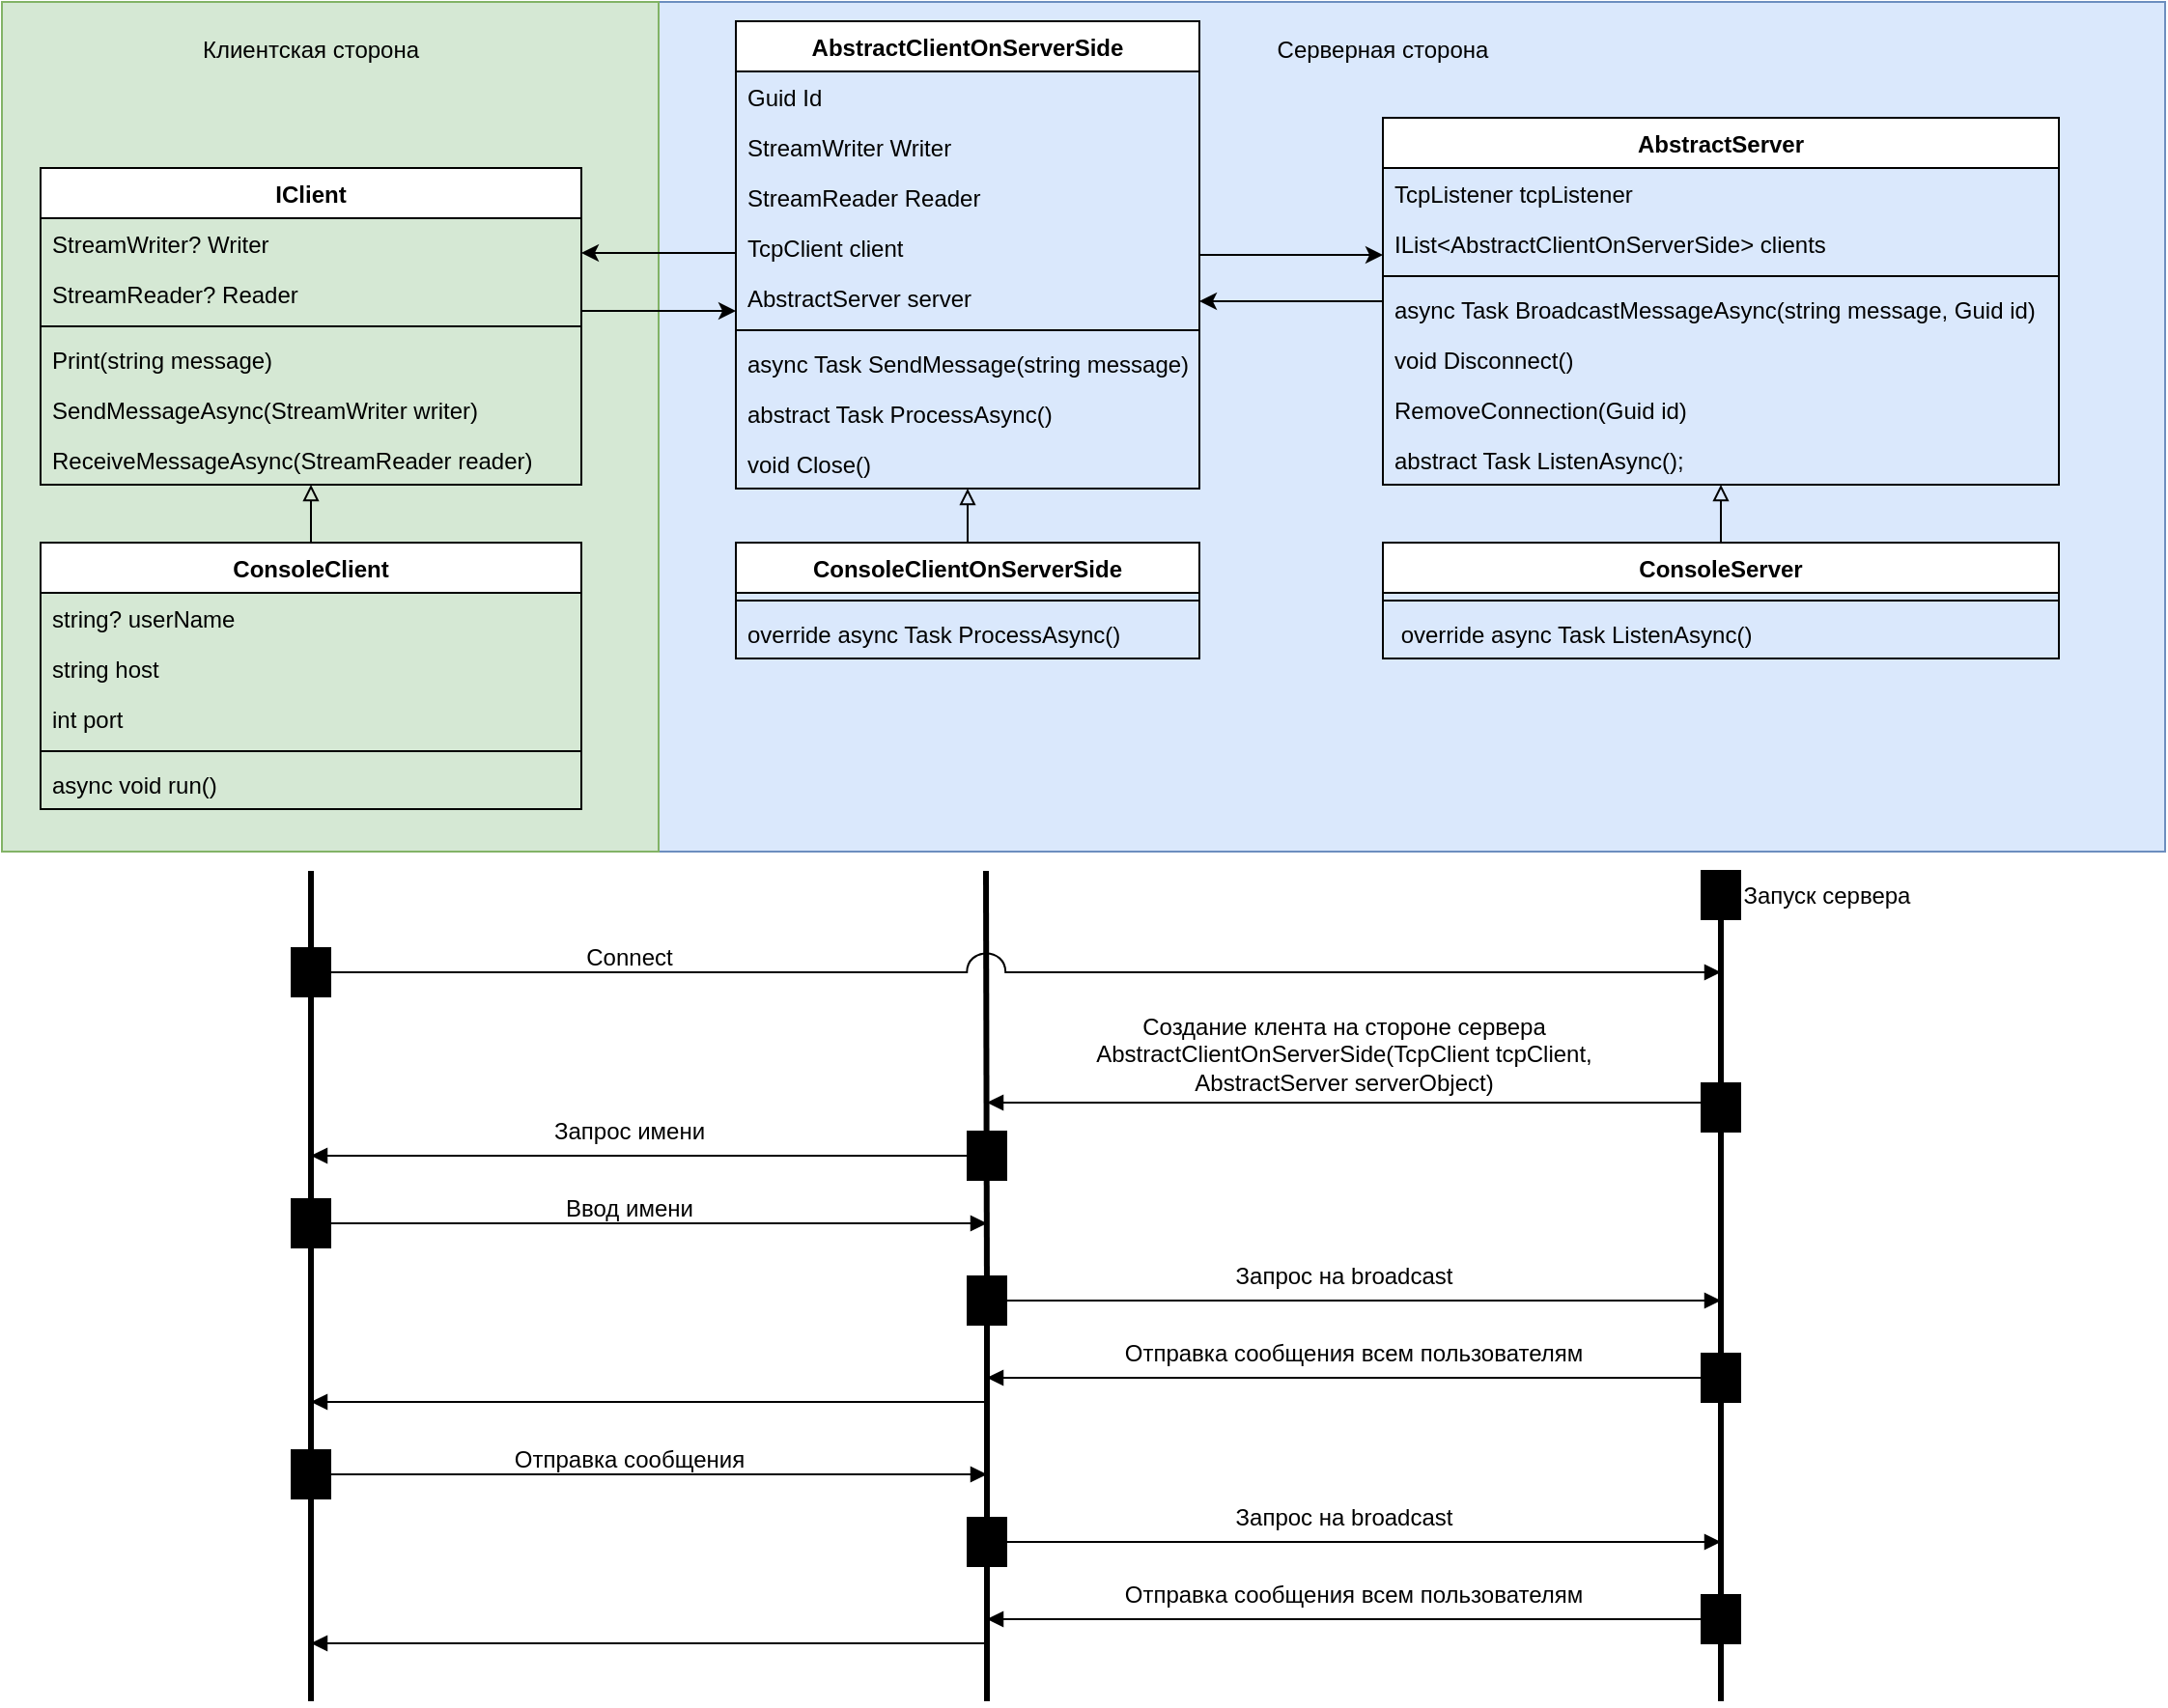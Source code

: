 <mxfile version="15.8.4" type="device"><diagram id="ImoHNfcIW9_G8m11EJiu" name="Страница 1"><mxGraphModel dx="4024" dy="2597" grid="1" gridSize="10" guides="1" tooltips="1" connect="1" arrows="1" fold="1" page="1" pageScale="1" pageWidth="827" pageHeight="1169" math="0" shadow="0"><root><mxCell id="0"/><mxCell id="1" parent="0"/><mxCell id="Pyer8miR5keeimOoSh7k-51" value="" style="rounded=0;whiteSpace=wrap;html=1;fillColor=#dae8fc;strokeColor=#6c8ebf;" vertex="1" parent="1"><mxGeometry x="-540" y="-40" width="780" height="440" as="geometry"/></mxCell><mxCell id="Pyer8miR5keeimOoSh7k-82" value="" style="rounded=0;whiteSpace=wrap;html=1;fillColor=#d5e8d4;strokeColor=#82b366;" vertex="1" parent="1"><mxGeometry x="-880" y="-40" width="340" height="440" as="geometry"/></mxCell><mxCell id="Pyer8miR5keeimOoSh7k-38" value="" style="edgeStyle=orthogonalEdgeStyle;rounded=0;orthogonalLoop=1;jettySize=auto;html=1;endArrow=block;endFill=0;" edge="1" parent="1" source="Pyer8miR5keeimOoSh7k-30" target="Pyer8miR5keeimOoSh7k-1"><mxGeometry relative="1" as="geometry"/></mxCell><mxCell id="Pyer8miR5keeimOoSh7k-85" style="edgeStyle=orthogonalEdgeStyle;rounded=0;orthogonalLoop=1;jettySize=auto;html=1;endArrow=classic;endFill=1;" edge="1" parent="1" source="Pyer8miR5keeimOoSh7k-1" target="Pyer8miR5keeimOoSh7k-53"><mxGeometry relative="1" as="geometry"><Array as="points"><mxPoint x="-90" y="90"/><mxPoint x="-90" y="90"/></Array></mxGeometry></mxCell><mxCell id="Pyer8miR5keeimOoSh7k-1" value="AbstractServer" style="swimlane;fontStyle=1;align=center;verticalAlign=top;childLayout=stackLayout;horizontal=1;startSize=26;horizontalStack=0;resizeParent=1;resizeParentMax=0;resizeLast=0;collapsible=1;marginBottom=0;" vertex="1" parent="1"><mxGeometry x="-165" y="20" width="350" height="190" as="geometry"/></mxCell><mxCell id="Pyer8miR5keeimOoSh7k-2" value="TcpListener tcpListener" style="text;strokeColor=none;fillColor=none;align=left;verticalAlign=top;spacingLeft=4;spacingRight=4;overflow=hidden;rotatable=0;points=[[0,0.5],[1,0.5]];portConstraint=eastwest;" vertex="1" parent="Pyer8miR5keeimOoSh7k-1"><mxGeometry y="26" width="350" height="26" as="geometry"/></mxCell><mxCell id="Pyer8miR5keeimOoSh7k-9" value="IList&lt;AbstractClientOnServerSide&gt; clients" style="text;strokeColor=none;fillColor=none;align=left;verticalAlign=top;spacingLeft=4;spacingRight=4;overflow=hidden;rotatable=0;points=[[0,0.5],[1,0.5]];portConstraint=eastwest;" vertex="1" parent="Pyer8miR5keeimOoSh7k-1"><mxGeometry y="52" width="350" height="26" as="geometry"/></mxCell><mxCell id="Pyer8miR5keeimOoSh7k-3" value="" style="line;strokeWidth=1;fillColor=none;align=left;verticalAlign=middle;spacingTop=-1;spacingLeft=3;spacingRight=3;rotatable=0;labelPosition=right;points=[];portConstraint=eastwest;" vertex="1" parent="Pyer8miR5keeimOoSh7k-1"><mxGeometry y="78" width="350" height="8" as="geometry"/></mxCell><mxCell id="Pyer8miR5keeimOoSh7k-11" value="async Task BroadcastMessageAsync(string message, Guid id)" style="text;strokeColor=none;fillColor=none;align=left;verticalAlign=top;spacingLeft=4;spacingRight=4;overflow=hidden;rotatable=0;points=[[0,0.5],[1,0.5]];portConstraint=eastwest;" vertex="1" parent="Pyer8miR5keeimOoSh7k-1"><mxGeometry y="86" width="350" height="26" as="geometry"/></mxCell><mxCell id="Pyer8miR5keeimOoSh7k-4" value="void Disconnect()" style="text;strokeColor=none;fillColor=none;align=left;verticalAlign=top;spacingLeft=4;spacingRight=4;overflow=hidden;rotatable=0;points=[[0,0.5],[1,0.5]];portConstraint=eastwest;" vertex="1" parent="Pyer8miR5keeimOoSh7k-1"><mxGeometry y="112" width="350" height="26" as="geometry"/></mxCell><mxCell id="Pyer8miR5keeimOoSh7k-12" value="RemoveConnection(Guid id)" style="text;strokeColor=none;fillColor=none;align=left;verticalAlign=top;spacingLeft=4;spacingRight=4;overflow=hidden;rotatable=0;points=[[0,0.5],[1,0.5]];portConstraint=eastwest;" vertex="1" parent="Pyer8miR5keeimOoSh7k-1"><mxGeometry y="138" width="350" height="26" as="geometry"/></mxCell><mxCell id="Pyer8miR5keeimOoSh7k-13" value="abstract Task ListenAsync();" style="text;strokeColor=none;fillColor=none;align=left;verticalAlign=top;spacingLeft=4;spacingRight=4;overflow=hidden;rotatable=0;points=[[0,0.5],[1,0.5]];portConstraint=eastwest;" vertex="1" parent="Pyer8miR5keeimOoSh7k-1"><mxGeometry y="164" width="350" height="26" as="geometry"/></mxCell><mxCell id="Pyer8miR5keeimOoSh7k-29" value="" style="edgeStyle=orthogonalEdgeStyle;rounded=0;orthogonalLoop=1;jettySize=auto;html=1;endArrow=block;endFill=0;" edge="1" parent="1" source="Pyer8miR5keeimOoSh7k-63" target="Pyer8miR5keeimOoSh7k-5"><mxGeometry relative="1" as="geometry"><mxPoint x="-790" y="510" as="targetPoint"/><Array as="points"/></mxGeometry></mxCell><mxCell id="Pyer8miR5keeimOoSh7k-86" style="edgeStyle=orthogonalEdgeStyle;rounded=0;orthogonalLoop=1;jettySize=auto;html=1;endArrow=classic;endFill=1;" edge="1" parent="1" source="Pyer8miR5keeimOoSh7k-5" target="Pyer8miR5keeimOoSh7k-53"><mxGeometry relative="1" as="geometry"><Array as="points"><mxPoint x="-530" y="120"/><mxPoint x="-530" y="120"/></Array></mxGeometry></mxCell><mxCell id="Pyer8miR5keeimOoSh7k-5" value="IClient" style="swimlane;fontStyle=1;align=center;verticalAlign=top;childLayout=stackLayout;horizontal=1;startSize=26;horizontalStack=0;resizeParent=1;resizeParentMax=0;resizeLast=0;collapsible=1;marginBottom=0;" vertex="1" parent="1"><mxGeometry x="-860" y="46" width="280" height="164" as="geometry"/></mxCell><mxCell id="Pyer8miR5keeimOoSh7k-15" value="StreamWriter? Writer" style="text;strokeColor=none;fillColor=none;align=left;verticalAlign=top;spacingLeft=4;spacingRight=4;overflow=hidden;rotatable=0;points=[[0,0.5],[1,0.5]];portConstraint=eastwest;" vertex="1" parent="Pyer8miR5keeimOoSh7k-5"><mxGeometry y="26" width="280" height="26" as="geometry"/></mxCell><mxCell id="Pyer8miR5keeimOoSh7k-6" value="StreamReader? Reader" style="text;strokeColor=none;fillColor=none;align=left;verticalAlign=top;spacingLeft=4;spacingRight=4;overflow=hidden;rotatable=0;points=[[0,0.5],[1,0.5]];portConstraint=eastwest;" vertex="1" parent="Pyer8miR5keeimOoSh7k-5"><mxGeometry y="52" width="280" height="26" as="geometry"/></mxCell><mxCell id="Pyer8miR5keeimOoSh7k-7" value="" style="line;strokeWidth=1;fillColor=none;align=left;verticalAlign=middle;spacingTop=-1;spacingLeft=3;spacingRight=3;rotatable=0;labelPosition=right;points=[];portConstraint=eastwest;" vertex="1" parent="Pyer8miR5keeimOoSh7k-5"><mxGeometry y="78" width="280" height="8" as="geometry"/></mxCell><mxCell id="Pyer8miR5keeimOoSh7k-10" value="Print(string message)" style="text;strokeColor=none;fillColor=none;align=left;verticalAlign=top;spacingLeft=4;spacingRight=4;overflow=hidden;rotatable=0;points=[[0,0.5],[1,0.5]];portConstraint=eastwest;" vertex="1" parent="Pyer8miR5keeimOoSh7k-5"><mxGeometry y="86" width="280" height="26" as="geometry"/></mxCell><mxCell id="Pyer8miR5keeimOoSh7k-8" value="SendMessageAsync(StreamWriter writer)" style="text;strokeColor=none;fillColor=none;align=left;verticalAlign=top;spacingLeft=4;spacingRight=4;overflow=hidden;rotatable=0;points=[[0,0.5],[1,0.5]];portConstraint=eastwest;" vertex="1" parent="Pyer8miR5keeimOoSh7k-5"><mxGeometry y="112" width="280" height="26" as="geometry"/></mxCell><mxCell id="Pyer8miR5keeimOoSh7k-16" value="ReceiveMessageAsync(StreamReader reader)" style="text;strokeColor=none;fillColor=none;align=left;verticalAlign=top;spacingLeft=4;spacingRight=4;overflow=hidden;rotatable=0;points=[[0,0.5],[1,0.5]];portConstraint=eastwest;" vertex="1" parent="Pyer8miR5keeimOoSh7k-5"><mxGeometry y="138" width="280" height="26" as="geometry"/></mxCell><mxCell id="Pyer8miR5keeimOoSh7k-30" value="ConsoleServer" style="swimlane;fontStyle=1;align=center;verticalAlign=top;childLayout=stackLayout;horizontal=1;startSize=26;horizontalStack=0;resizeParent=1;resizeParentMax=0;resizeLast=0;collapsible=1;marginBottom=0;" vertex="1" parent="1"><mxGeometry x="-165" y="240" width="350" height="60" as="geometry"/></mxCell><mxCell id="Pyer8miR5keeimOoSh7k-33" value="" style="line;strokeWidth=1;fillColor=none;align=left;verticalAlign=middle;spacingTop=-1;spacingLeft=3;spacingRight=3;rotatable=0;labelPosition=right;points=[];portConstraint=eastwest;" vertex="1" parent="Pyer8miR5keeimOoSh7k-30"><mxGeometry y="26" width="350" height="8" as="geometry"/></mxCell><mxCell id="Pyer8miR5keeimOoSh7k-39" value=" override async Task ListenAsync()" style="text;strokeColor=none;fillColor=none;align=left;verticalAlign=top;spacingLeft=4;spacingRight=4;overflow=hidden;rotatable=0;points=[[0,0.5],[1,0.5]];portConstraint=eastwest;" vertex="1" parent="Pyer8miR5keeimOoSh7k-30"><mxGeometry y="34" width="350" height="26" as="geometry"/></mxCell><mxCell id="Pyer8miR5keeimOoSh7k-52" value="Серверная сторона" style="text;html=1;strokeColor=none;fillColor=none;align=center;verticalAlign=middle;whiteSpace=wrap;rounded=0;" vertex="1" parent="1"><mxGeometry x="-240" y="-30" width="150" height="30" as="geometry"/></mxCell><mxCell id="Pyer8miR5keeimOoSh7k-84" style="edgeStyle=orthogonalEdgeStyle;rounded=0;orthogonalLoop=1;jettySize=auto;html=1;endArrow=classic;endFill=1;" edge="1" parent="1" source="Pyer8miR5keeimOoSh7k-53" target="Pyer8miR5keeimOoSh7k-1"><mxGeometry relative="1" as="geometry"><Array as="points"><mxPoint x="-130" y="120"/><mxPoint x="-130" y="120"/></Array></mxGeometry></mxCell><mxCell id="Pyer8miR5keeimOoSh7k-88" style="edgeStyle=orthogonalEdgeStyle;rounded=0;orthogonalLoop=1;jettySize=auto;html=1;endArrow=classic;endFill=1;" edge="1" parent="1" source="Pyer8miR5keeimOoSh7k-53" target="Pyer8miR5keeimOoSh7k-5"><mxGeometry relative="1" as="geometry"><Array as="points"><mxPoint x="-520" y="90"/><mxPoint x="-520" y="90"/></Array></mxGeometry></mxCell><mxCell id="Pyer8miR5keeimOoSh7k-53" value="AbstractClientOnServerSide" style="swimlane;fontStyle=1;align=center;verticalAlign=top;childLayout=stackLayout;horizontal=1;startSize=26;horizontalStack=0;resizeParent=1;resizeParentMax=0;resizeLast=0;collapsible=1;marginBottom=0;" vertex="1" parent="1"><mxGeometry x="-500" y="-30" width="240" height="242" as="geometry"/></mxCell><mxCell id="Pyer8miR5keeimOoSh7k-54" value="Guid Id" style="text;strokeColor=none;fillColor=none;align=left;verticalAlign=top;spacingLeft=4;spacingRight=4;overflow=hidden;rotatable=0;points=[[0,0.5],[1,0.5]];portConstraint=eastwest;" vertex="1" parent="Pyer8miR5keeimOoSh7k-53"><mxGeometry y="26" width="240" height="26" as="geometry"/></mxCell><mxCell id="Pyer8miR5keeimOoSh7k-55" value="StreamWriter Writer" style="text;strokeColor=none;fillColor=none;align=left;verticalAlign=top;spacingLeft=4;spacingRight=4;overflow=hidden;rotatable=0;points=[[0,0.5],[1,0.5]];portConstraint=eastwest;" vertex="1" parent="Pyer8miR5keeimOoSh7k-53"><mxGeometry y="52" width="240" height="26" as="geometry"/></mxCell><mxCell id="Pyer8miR5keeimOoSh7k-61" value="StreamReader Reader" style="text;strokeColor=none;fillColor=none;align=left;verticalAlign=top;spacingLeft=4;spacingRight=4;overflow=hidden;rotatable=0;points=[[0,0.5],[1,0.5]];portConstraint=eastwest;" vertex="1" parent="Pyer8miR5keeimOoSh7k-53"><mxGeometry y="78" width="240" height="26" as="geometry"/></mxCell><mxCell id="Pyer8miR5keeimOoSh7k-62" value="TcpClient client" style="text;strokeColor=none;fillColor=none;align=left;verticalAlign=top;spacingLeft=4;spacingRight=4;overflow=hidden;rotatable=0;points=[[0,0.5],[1,0.5]];portConstraint=eastwest;" vertex="1" parent="Pyer8miR5keeimOoSh7k-53"><mxGeometry y="104" width="240" height="26" as="geometry"/></mxCell><mxCell id="Pyer8miR5keeimOoSh7k-57" value="AbstractServer server" style="text;strokeColor=none;fillColor=none;align=left;verticalAlign=top;spacingLeft=4;spacingRight=4;overflow=hidden;rotatable=0;points=[[0,0.5],[1,0.5]];portConstraint=eastwest;" vertex="1" parent="Pyer8miR5keeimOoSh7k-53"><mxGeometry y="130" width="240" height="26" as="geometry"/></mxCell><mxCell id="Pyer8miR5keeimOoSh7k-56" value="" style="line;strokeWidth=1;fillColor=none;align=left;verticalAlign=middle;spacingTop=-1;spacingLeft=3;spacingRight=3;rotatable=0;labelPosition=right;points=[];portConstraint=eastwest;" vertex="1" parent="Pyer8miR5keeimOoSh7k-53"><mxGeometry y="156" width="240" height="8" as="geometry"/></mxCell><mxCell id="Pyer8miR5keeimOoSh7k-58" value="async Task SendMessage(string message)" style="text;strokeColor=none;fillColor=none;align=left;verticalAlign=top;spacingLeft=4;spacingRight=4;overflow=hidden;rotatable=0;points=[[0,0.5],[1,0.5]];portConstraint=eastwest;" vertex="1" parent="Pyer8miR5keeimOoSh7k-53"><mxGeometry y="164" width="240" height="26" as="geometry"/></mxCell><mxCell id="Pyer8miR5keeimOoSh7k-119" value="abstract Task ProcessAsync()" style="text;strokeColor=none;fillColor=none;align=left;verticalAlign=top;spacingLeft=4;spacingRight=4;overflow=hidden;rotatable=0;points=[[0,0.5],[1,0.5]];portConstraint=eastwest;" vertex="1" parent="Pyer8miR5keeimOoSh7k-53"><mxGeometry y="190" width="240" height="26" as="geometry"/></mxCell><mxCell id="Pyer8miR5keeimOoSh7k-59" value="void Close()" style="text;strokeColor=none;fillColor=none;align=left;verticalAlign=top;spacingLeft=4;spacingRight=4;overflow=hidden;rotatable=0;points=[[0,0.5],[1,0.5]];portConstraint=eastwest;" vertex="1" parent="Pyer8miR5keeimOoSh7k-53"><mxGeometry y="216" width="240" height="26" as="geometry"/></mxCell><mxCell id="Pyer8miR5keeimOoSh7k-63" value="ConsoleClient" style="swimlane;fontStyle=1;align=center;verticalAlign=top;childLayout=stackLayout;horizontal=1;startSize=26;horizontalStack=0;resizeParent=1;resizeParentMax=0;resizeLast=0;collapsible=1;marginBottom=0;" vertex="1" parent="1"><mxGeometry x="-860" y="240" width="280" height="138" as="geometry"/></mxCell><mxCell id="Pyer8miR5keeimOoSh7k-64" value="string? userName" style="text;strokeColor=none;fillColor=none;align=left;verticalAlign=top;spacingLeft=4;spacingRight=4;overflow=hidden;rotatable=0;points=[[0,0.5],[1,0.5]];portConstraint=eastwest;" vertex="1" parent="Pyer8miR5keeimOoSh7k-63"><mxGeometry y="26" width="280" height="26" as="geometry"/></mxCell><mxCell id="Pyer8miR5keeimOoSh7k-65" value="string host" style="text;strokeColor=none;fillColor=none;align=left;verticalAlign=top;spacingLeft=4;spacingRight=4;overflow=hidden;rotatable=0;points=[[0,0.5],[1,0.5]];portConstraint=eastwest;" vertex="1" parent="Pyer8miR5keeimOoSh7k-63"><mxGeometry y="52" width="280" height="26" as="geometry"/></mxCell><mxCell id="Pyer8miR5keeimOoSh7k-66" value="int port" style="text;strokeColor=none;fillColor=none;align=left;verticalAlign=top;spacingLeft=4;spacingRight=4;overflow=hidden;rotatable=0;points=[[0,0.5],[1,0.5]];portConstraint=eastwest;" vertex="1" parent="Pyer8miR5keeimOoSh7k-63"><mxGeometry y="78" width="280" height="26" as="geometry"/></mxCell><mxCell id="Pyer8miR5keeimOoSh7k-69" value="" style="line;strokeWidth=1;fillColor=none;align=left;verticalAlign=middle;spacingTop=-1;spacingLeft=3;spacingRight=3;rotatable=0;labelPosition=right;points=[];portConstraint=eastwest;" vertex="1" parent="Pyer8miR5keeimOoSh7k-63"><mxGeometry y="104" width="280" height="8" as="geometry"/></mxCell><mxCell id="Pyer8miR5keeimOoSh7k-70" value="async void run()" style="text;strokeColor=none;fillColor=none;align=left;verticalAlign=top;spacingLeft=4;spacingRight=4;overflow=hidden;rotatable=0;points=[[0,0.5],[1,0.5]];portConstraint=eastwest;" vertex="1" parent="Pyer8miR5keeimOoSh7k-63"><mxGeometry y="112" width="280" height="26" as="geometry"/></mxCell><mxCell id="Pyer8miR5keeimOoSh7k-81" style="edgeStyle=orthogonalEdgeStyle;rounded=0;orthogonalLoop=1;jettySize=auto;html=1;endArrow=block;endFill=0;" edge="1" parent="1" source="Pyer8miR5keeimOoSh7k-72" target="Pyer8miR5keeimOoSh7k-53"><mxGeometry relative="1" as="geometry"/></mxCell><mxCell id="Pyer8miR5keeimOoSh7k-72" value="ConsoleClientOnServerSide" style="swimlane;fontStyle=1;align=center;verticalAlign=top;childLayout=stackLayout;horizontal=1;startSize=26;horizontalStack=0;resizeParent=1;resizeParentMax=0;resizeLast=0;collapsible=1;marginBottom=0;" vertex="1" parent="1"><mxGeometry x="-500" y="240" width="240" height="60" as="geometry"/></mxCell><mxCell id="Pyer8miR5keeimOoSh7k-78" value="" style="line;strokeWidth=1;fillColor=none;align=left;verticalAlign=middle;spacingTop=-1;spacingLeft=3;spacingRight=3;rotatable=0;labelPosition=right;points=[];portConstraint=eastwest;" vertex="1" parent="Pyer8miR5keeimOoSh7k-72"><mxGeometry y="26" width="240" height="8" as="geometry"/></mxCell><mxCell id="Pyer8miR5keeimOoSh7k-79" value="override async Task ProcessAsync()" style="text;strokeColor=none;fillColor=none;align=left;verticalAlign=top;spacingLeft=4;spacingRight=4;overflow=hidden;rotatable=0;points=[[0,0.5],[1,0.5]];portConstraint=eastwest;" vertex="1" parent="Pyer8miR5keeimOoSh7k-72"><mxGeometry y="34" width="240" height="26" as="geometry"/></mxCell><mxCell id="Pyer8miR5keeimOoSh7k-83" value="Клиентская сторона" style="text;html=1;strokeColor=none;fillColor=none;align=center;verticalAlign=middle;whiteSpace=wrap;rounded=0;" vertex="1" parent="1"><mxGeometry x="-795" y="-30" width="150" height="30" as="geometry"/></mxCell><mxCell id="Pyer8miR5keeimOoSh7k-89" value="" style="endArrow=none;html=1;rounded=0;endSize=11;startSize=11;strokeWidth=3;startArrow=none;" edge="1" parent="1" source="Pyer8miR5keeimOoSh7k-92"><mxGeometry width="50" height="50" relative="1" as="geometry"><mxPoint x="-720" y="800" as="sourcePoint"/><mxPoint x="-720" y="440" as="targetPoint"/></mxGeometry></mxCell><mxCell id="Pyer8miR5keeimOoSh7k-90" value="" style="endArrow=none;html=1;rounded=0;endSize=11;startSize=11;strokeWidth=3;startArrow=none;" edge="1" parent="1" source="Pyer8miR5keeimOoSh7k-110"><mxGeometry width="50" height="50" relative="1" as="geometry"><mxPoint x="-370.5" y="770" as="sourcePoint"/><mxPoint x="-370.5" y="410" as="targetPoint"/></mxGeometry></mxCell><mxCell id="Pyer8miR5keeimOoSh7k-91" value="" style="endArrow=none;html=1;rounded=0;endSize=11;startSize=11;strokeWidth=3;startArrow=none;" edge="1" parent="1" source="Pyer8miR5keeimOoSh7k-99"><mxGeometry width="50" height="50" relative="1" as="geometry"><mxPoint x="9.5" y="770" as="sourcePoint"/><mxPoint x="10" y="410" as="targetPoint"/></mxGeometry></mxCell><mxCell id="Pyer8miR5keeimOoSh7k-94" style="edgeStyle=orthogonalEdgeStyle;rounded=0;orthogonalLoop=1;jettySize=auto;html=1;endArrow=block;endFill=1;startSize=6;endSize=6;strokeWidth=1;jumpSize=20;jumpStyle=arc;" edge="1" parent="1" source="Pyer8miR5keeimOoSh7k-92"><mxGeometry relative="1" as="geometry"><mxPoint x="10" y="462.5" as="targetPoint"/></mxGeometry></mxCell><mxCell id="Pyer8miR5keeimOoSh7k-92" value="" style="rounded=0;whiteSpace=wrap;html=1;fillColor=#000000;" vertex="1" parent="1"><mxGeometry x="-730" y="450" width="20" height="25" as="geometry"/></mxCell><mxCell id="Pyer8miR5keeimOoSh7k-93" value="" style="endArrow=none;html=1;rounded=0;endSize=11;startSize=11;strokeWidth=3;startArrow=none;" edge="1" parent="1" source="Pyer8miR5keeimOoSh7k-105"><mxGeometry width="50" height="50" relative="1" as="geometry"><mxPoint x="-720" y="770" as="sourcePoint"/><mxPoint x="-720" y="410" as="targetPoint"/></mxGeometry></mxCell><mxCell id="Pyer8miR5keeimOoSh7k-95" style="edgeStyle=orthogonalEdgeStyle;rounded=0;orthogonalLoop=1;jettySize=auto;html=1;endArrow=block;endFill=1;startSize=6;endSize=6;strokeWidth=1;jumpSize=20;jumpStyle=arc;" edge="1" parent="1"><mxGeometry relative="1" as="geometry"><mxPoint x="-370" y="530" as="targetPoint"/><mxPoint x="10" y="530" as="sourcePoint"/></mxGeometry></mxCell><mxCell id="Pyer8miR5keeimOoSh7k-96" value="Connect" style="text;html=1;strokeColor=none;fillColor=none;align=center;verticalAlign=middle;whiteSpace=wrap;rounded=0;" vertex="1" parent="1"><mxGeometry x="-630" y="440" width="150" height="30" as="geometry"/></mxCell><mxCell id="Pyer8miR5keeimOoSh7k-97" value="Создание клента на стороне сервера AbstractClientOnServerSide(TcpClient tcpClient, AbstractServer serverObject)" style="text;html=1;strokeColor=none;fillColor=none;align=center;verticalAlign=middle;whiteSpace=wrap;rounded=0;" vertex="1" parent="1"><mxGeometry x="-330" y="490" width="290" height="30" as="geometry"/></mxCell><mxCell id="Pyer8miR5keeimOoSh7k-98" value="" style="rounded=0;whiteSpace=wrap;html=1;fillColor=#000000;" vertex="1" parent="1"><mxGeometry y="520" width="20" height="25" as="geometry"/></mxCell><mxCell id="Pyer8miR5keeimOoSh7k-99" value="" style="rounded=0;whiteSpace=wrap;html=1;fillColor=#000000;" vertex="1" parent="1"><mxGeometry y="410" width="20" height="25" as="geometry"/></mxCell><mxCell id="Pyer8miR5keeimOoSh7k-100" value="" style="endArrow=none;html=1;rounded=0;endSize=11;startSize=11;strokeWidth=3;startArrow=none;" edge="1" parent="1" source="Pyer8miR5keeimOoSh7k-114" target="Pyer8miR5keeimOoSh7k-99"><mxGeometry width="50" height="50" relative="1" as="geometry"><mxPoint x="9.5" y="770" as="sourcePoint"/><mxPoint x="10" y="410" as="targetPoint"/></mxGeometry></mxCell><mxCell id="Pyer8miR5keeimOoSh7k-101" value="Запуск сервера" style="text;html=1;strokeColor=none;fillColor=none;align=center;verticalAlign=middle;whiteSpace=wrap;rounded=0;" vertex="1" parent="1"><mxGeometry x="-10" y="407.5" width="150" height="30" as="geometry"/></mxCell><mxCell id="Pyer8miR5keeimOoSh7k-103" style="edgeStyle=orthogonalEdgeStyle;rounded=0;jumpStyle=arc;jumpSize=20;orthogonalLoop=1;jettySize=auto;html=1;endArrow=block;endFill=1;startSize=6;endSize=6;strokeWidth=1;" edge="1" parent="1" source="Pyer8miR5keeimOoSh7k-102"><mxGeometry relative="1" as="geometry"><mxPoint x="-720" y="557.5" as="targetPoint"/></mxGeometry></mxCell><mxCell id="Pyer8miR5keeimOoSh7k-102" value="" style="rounded=0;whiteSpace=wrap;html=1;fillColor=#000000;" vertex="1" parent="1"><mxGeometry x="-380" y="545" width="20" height="25" as="geometry"/></mxCell><mxCell id="Pyer8miR5keeimOoSh7k-104" value="Запрос имени" style="text;html=1;strokeColor=none;fillColor=none;align=center;verticalAlign=middle;whiteSpace=wrap;rounded=0;" vertex="1" parent="1"><mxGeometry x="-630" y="529.5" width="150" height="30" as="geometry"/></mxCell><mxCell id="Pyer8miR5keeimOoSh7k-107" style="edgeStyle=orthogonalEdgeStyle;rounded=0;jumpStyle=arc;jumpSize=20;orthogonalLoop=1;jettySize=auto;html=1;endArrow=block;endFill=1;startSize=6;endSize=6;strokeWidth=1;" edge="1" parent="1" source="Pyer8miR5keeimOoSh7k-105"><mxGeometry relative="1" as="geometry"><mxPoint x="-370" y="592.5" as="targetPoint"/></mxGeometry></mxCell><mxCell id="Pyer8miR5keeimOoSh7k-105" value="" style="rounded=0;whiteSpace=wrap;html=1;fillColor=#000000;" vertex="1" parent="1"><mxGeometry x="-730" y="580" width="20" height="25" as="geometry"/></mxCell><mxCell id="Pyer8miR5keeimOoSh7k-106" value="" style="endArrow=none;html=1;rounded=0;endSize=11;startSize=11;strokeWidth=3;" edge="1" parent="1" target="Pyer8miR5keeimOoSh7k-105"><mxGeometry width="50" height="50" relative="1" as="geometry"><mxPoint x="-720" y="840" as="sourcePoint"/><mxPoint x="-720" y="410" as="targetPoint"/></mxGeometry></mxCell><mxCell id="Pyer8miR5keeimOoSh7k-108" value="Ввод имени" style="text;html=1;strokeColor=none;fillColor=none;align=center;verticalAlign=middle;whiteSpace=wrap;rounded=0;" vertex="1" parent="1"><mxGeometry x="-630" y="570" width="150" height="30" as="geometry"/></mxCell><mxCell id="Pyer8miR5keeimOoSh7k-112" style="edgeStyle=orthogonalEdgeStyle;rounded=0;jumpStyle=arc;jumpSize=20;orthogonalLoop=1;jettySize=auto;html=1;endArrow=block;endFill=1;startSize=6;endSize=6;strokeWidth=1;" edge="1" parent="1" source="Pyer8miR5keeimOoSh7k-110"><mxGeometry relative="1" as="geometry"><mxPoint x="10" y="632.5" as="targetPoint"/></mxGeometry></mxCell><mxCell id="Pyer8miR5keeimOoSh7k-110" value="" style="rounded=0;whiteSpace=wrap;html=1;fillColor=#000000;" vertex="1" parent="1"><mxGeometry x="-380" y="620" width="20" height="25" as="geometry"/></mxCell><mxCell id="Pyer8miR5keeimOoSh7k-111" value="" style="endArrow=none;html=1;rounded=0;endSize=11;startSize=11;strokeWidth=3;" edge="1" parent="1" target="Pyer8miR5keeimOoSh7k-110"><mxGeometry width="50" height="50" relative="1" as="geometry"><mxPoint x="-370" y="840" as="sourcePoint"/><mxPoint x="-370.5" y="410" as="targetPoint"/></mxGeometry></mxCell><mxCell id="Pyer8miR5keeimOoSh7k-113" value="Запрос на broadcast" style="text;html=1;strokeColor=none;fillColor=none;align=center;verticalAlign=middle;whiteSpace=wrap;rounded=0;" vertex="1" parent="1"><mxGeometry x="-260" y="605" width="150" height="30" as="geometry"/></mxCell><mxCell id="Pyer8miR5keeimOoSh7k-116" style="edgeStyle=orthogonalEdgeStyle;rounded=0;jumpStyle=arc;jumpSize=20;orthogonalLoop=1;jettySize=auto;html=1;endArrow=block;endFill=1;startSize=6;endSize=6;strokeWidth=1;" edge="1" parent="1" source="Pyer8miR5keeimOoSh7k-114"><mxGeometry relative="1" as="geometry"><mxPoint x="-370" y="672.5" as="targetPoint"/></mxGeometry></mxCell><mxCell id="Pyer8miR5keeimOoSh7k-114" value="" style="rounded=0;whiteSpace=wrap;html=1;fillColor=#000000;" vertex="1" parent="1"><mxGeometry y="660" width="20" height="25" as="geometry"/></mxCell><mxCell id="Pyer8miR5keeimOoSh7k-115" value="" style="endArrow=none;html=1;rounded=0;endSize=11;startSize=11;strokeWidth=3;" edge="1" parent="1" target="Pyer8miR5keeimOoSh7k-114"><mxGeometry width="50" height="50" relative="1" as="geometry"><mxPoint x="10" y="840" as="sourcePoint"/><mxPoint x="9.982" y="435" as="targetPoint"/></mxGeometry></mxCell><mxCell id="Pyer8miR5keeimOoSh7k-117" style="edgeStyle=orthogonalEdgeStyle;rounded=0;jumpStyle=arc;jumpSize=20;orthogonalLoop=1;jettySize=auto;html=1;endArrow=block;endFill=1;startSize=6;endSize=6;strokeWidth=1;" edge="1" parent="1"><mxGeometry relative="1" as="geometry"><mxPoint x="-720" y="685" as="targetPoint"/><mxPoint x="-370" y="685" as="sourcePoint"/></mxGeometry></mxCell><mxCell id="Pyer8miR5keeimOoSh7k-118" value="Отправка сообщения всем пользователям" style="text;html=1;strokeColor=none;fillColor=none;align=center;verticalAlign=middle;whiteSpace=wrap;rounded=0;" vertex="1" parent="1"><mxGeometry x="-320" y="645" width="280" height="30" as="geometry"/></mxCell><mxCell id="Pyer8miR5keeimOoSh7k-120" style="edgeStyle=orthogonalEdgeStyle;rounded=0;jumpStyle=arc;jumpSize=20;orthogonalLoop=1;jettySize=auto;html=1;endArrow=block;endFill=1;startSize=6;endSize=6;strokeWidth=1;" edge="1" parent="1" source="Pyer8miR5keeimOoSh7k-121"><mxGeometry relative="1" as="geometry"><mxPoint x="-370" y="722.5" as="targetPoint"/></mxGeometry></mxCell><mxCell id="Pyer8miR5keeimOoSh7k-121" value="" style="rounded=0;whiteSpace=wrap;html=1;fillColor=#000000;" vertex="1" parent="1"><mxGeometry x="-730" y="710" width="20" height="25" as="geometry"/></mxCell><mxCell id="Pyer8miR5keeimOoSh7k-122" value="Отправка сообщения" style="text;html=1;strokeColor=none;fillColor=none;align=center;verticalAlign=middle;whiteSpace=wrap;rounded=0;" vertex="1" parent="1"><mxGeometry x="-630" y="700" width="150" height="30" as="geometry"/></mxCell><mxCell id="Pyer8miR5keeimOoSh7k-123" style="edgeStyle=orthogonalEdgeStyle;rounded=0;jumpStyle=arc;jumpSize=20;orthogonalLoop=1;jettySize=auto;html=1;endArrow=block;endFill=1;startSize=6;endSize=6;strokeWidth=1;" edge="1" parent="1" source="Pyer8miR5keeimOoSh7k-124"><mxGeometry relative="1" as="geometry"><mxPoint x="10" y="757.5" as="targetPoint"/></mxGeometry></mxCell><mxCell id="Pyer8miR5keeimOoSh7k-124" value="" style="rounded=0;whiteSpace=wrap;html=1;fillColor=#000000;" vertex="1" parent="1"><mxGeometry x="-380" y="745" width="20" height="25" as="geometry"/></mxCell><mxCell id="Pyer8miR5keeimOoSh7k-125" value="Запрос на broadcast" style="text;html=1;strokeColor=none;fillColor=none;align=center;verticalAlign=middle;whiteSpace=wrap;rounded=0;" vertex="1" parent="1"><mxGeometry x="-260" y="730" width="150" height="30" as="geometry"/></mxCell><mxCell id="Pyer8miR5keeimOoSh7k-126" style="edgeStyle=orthogonalEdgeStyle;rounded=0;jumpStyle=arc;jumpSize=20;orthogonalLoop=1;jettySize=auto;html=1;endArrow=block;endFill=1;startSize=6;endSize=6;strokeWidth=1;" edge="1" parent="1" source="Pyer8miR5keeimOoSh7k-127"><mxGeometry relative="1" as="geometry"><mxPoint x="-370" y="797.5" as="targetPoint"/></mxGeometry></mxCell><mxCell id="Pyer8miR5keeimOoSh7k-127" value="" style="rounded=0;whiteSpace=wrap;html=1;fillColor=#000000;" vertex="1" parent="1"><mxGeometry y="785" width="20" height="25" as="geometry"/></mxCell><mxCell id="Pyer8miR5keeimOoSh7k-128" style="edgeStyle=orthogonalEdgeStyle;rounded=0;jumpStyle=arc;jumpSize=20;orthogonalLoop=1;jettySize=auto;html=1;endArrow=block;endFill=1;startSize=6;endSize=6;strokeWidth=1;" edge="1" parent="1"><mxGeometry relative="1" as="geometry"><mxPoint x="-720" y="810" as="targetPoint"/><mxPoint x="-370" y="810" as="sourcePoint"/></mxGeometry></mxCell><mxCell id="Pyer8miR5keeimOoSh7k-129" value="Отправка сообщения всем пользователям" style="text;html=1;strokeColor=none;fillColor=none;align=center;verticalAlign=middle;whiteSpace=wrap;rounded=0;" vertex="1" parent="1"><mxGeometry x="-320" y="770" width="280" height="30" as="geometry"/></mxCell></root></mxGraphModel></diagram></mxfile>